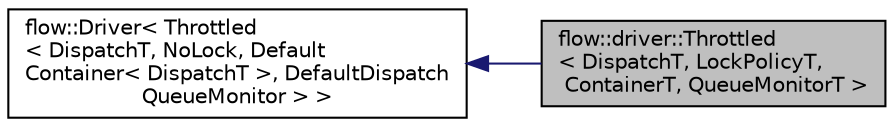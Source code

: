 digraph "flow::driver::Throttled&lt; DispatchT, LockPolicyT, ContainerT, QueueMonitorT &gt;"
{
 // LATEX_PDF_SIZE
  edge [fontname="Helvetica",fontsize="10",labelfontname="Helvetica",labelfontsize="10"];
  node [fontname="Helvetica",fontsize="10",shape=record];
  rankdir="LR";
  Node1 [label="flow::driver::Throttled\l\< DispatchT, LockPolicyT,\l ContainerT, QueueMonitorT \>",height=0.2,width=0.4,color="black", fillcolor="grey75", style="filled", fontcolor="black",tooltip="Throttled next element driving capture object."];
  Node2 -> Node1 [dir="back",color="midnightblue",fontsize="10",style="solid"];
  Node2 [label="flow::Driver\< Throttled\l\< DispatchT, NoLock, Default\lContainer\< DispatchT \>, DefaultDispatch\lQueueMonitor \> \>",height=0.2,width=0.4,color="black", fillcolor="white", style="filled",URL="$classflow_1_1_driver.html",tooltip=" "];
}
